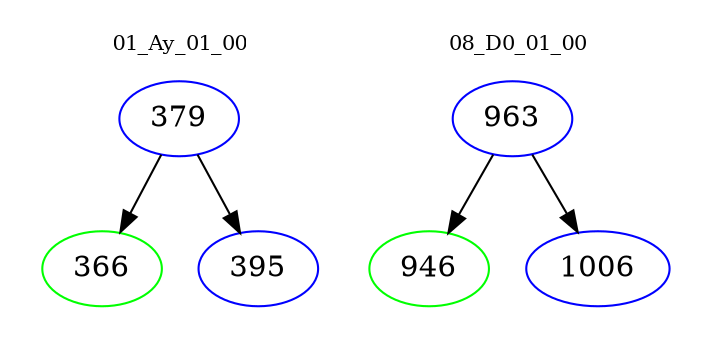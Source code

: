 digraph{
subgraph cluster_0 {
color = white
label = "01_Ay_01_00";
fontsize=10;
T0_379 [label="379", color="blue"]
T0_379 -> T0_366 [color="black"]
T0_366 [label="366", color="green"]
T0_379 -> T0_395 [color="black"]
T0_395 [label="395", color="blue"]
}
subgraph cluster_1 {
color = white
label = "08_D0_01_00";
fontsize=10;
T1_963 [label="963", color="blue"]
T1_963 -> T1_946 [color="black"]
T1_946 [label="946", color="green"]
T1_963 -> T1_1006 [color="black"]
T1_1006 [label="1006", color="blue"]
}
}
